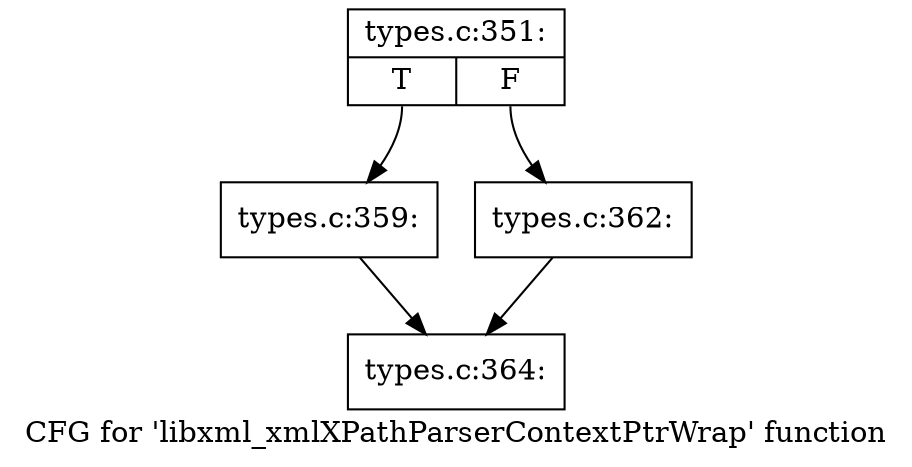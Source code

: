 digraph "CFG for 'libxml_xmlXPathParserContextPtrWrap' function" {
	label="CFG for 'libxml_xmlXPathParserContextPtrWrap' function";

	Node0x55aa7cf0aa30 [shape=record,label="{types.c:351:|{<s0>T|<s1>F}}"];
	Node0x55aa7cf0aa30:s0 -> Node0x55aa7cf0ba10;
	Node0x55aa7cf0aa30:s1 -> Node0x55aa7cf0ba60;
	Node0x55aa7cf0ba10 [shape=record,label="{types.c:359:}"];
	Node0x55aa7cf0ba10 -> Node0x55aa7cf0b140;
	Node0x55aa7cf0ba60 [shape=record,label="{types.c:362:}"];
	Node0x55aa7cf0ba60 -> Node0x55aa7cf0b140;
	Node0x55aa7cf0b140 [shape=record,label="{types.c:364:}"];
}
